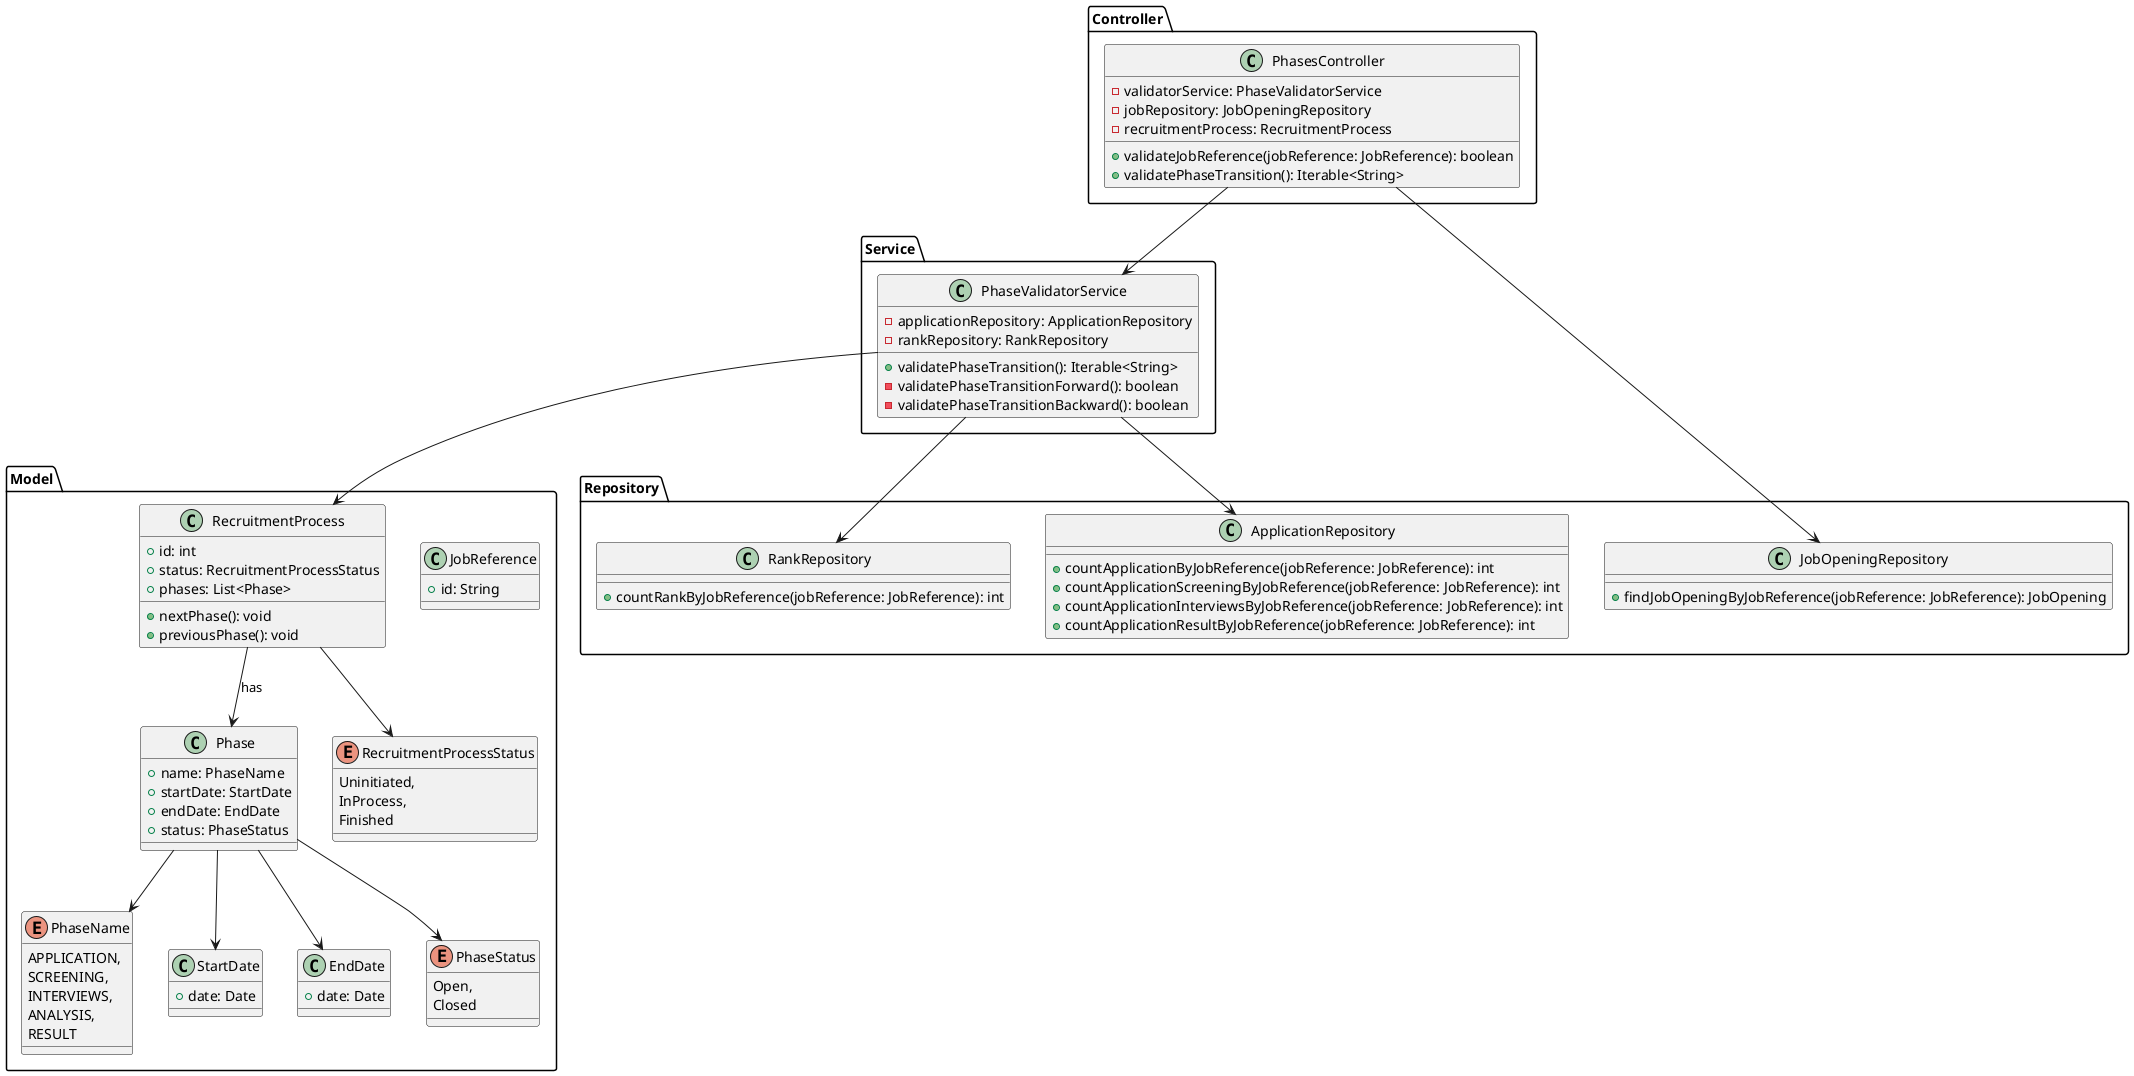 @startuml ClassDiagram

package Controller {
    class PhasesController {
        - validatorService: PhaseValidatorService
        - jobRepository: JobOpeningRepository
        - recruitmentProcess: RecruitmentProcess
        + validateJobReference(jobReference: JobReference): boolean
        + validatePhaseTransition(): Iterable<String>
    }
}

package Service {
    class PhaseValidatorService {
        - applicationRepository: ApplicationRepository
        - rankRepository: RankRepository
        + validatePhaseTransition(): Iterable<String>
        - validatePhaseTransitionForward(): boolean
        - validatePhaseTransitionBackward(): boolean
    }
}

package Repository {
    class JobOpeningRepository {
        + findJobOpeningByJobReference(jobReference: JobReference): JobOpening
    }

    class ApplicationRepository {
        + countApplicationByJobReference(jobReference: JobReference): int
        + countApplicationScreeningByJobReference(jobReference: JobReference): int
        + countApplicationInterviewsByJobReference(jobReference: JobReference): int
        + countApplicationResultByJobReference(jobReference: JobReference): int
    }

    class RankRepository {
        + countRankByJobReference(jobReference: JobReference): int
    }
}

package Model {
    class JobReference {
        +id: String
    }

    class RecruitmentProcess {
        +id: int
        +status: RecruitmentProcessStatus
        +phases: List<Phase>
        + nextPhase(): void
        + previousPhase(): void
    }

    class Phase {
        +name: PhaseName
        +startDate: StartDate
        +endDate: EndDate
        +status: PhaseStatus
    }

    enum PhaseName {
        APPLICATION,
        SCREENING,
        INTERVIEWS,
        ANALYSIS,
        RESULT
    }

    class StartDate {
        +date: Date
    }

    class EndDate {
        +date: Date
    }

    enum PhaseStatus {
        Open,
        Closed
    }

    enum RecruitmentProcessStatus {
        Uninitiated,
        InProcess,
        Finished
    }
}

PhasesController --> PhaseValidatorService
PhasesController --> JobOpeningRepository
PhaseValidatorService --> ApplicationRepository
PhaseValidatorService --> RecruitmentProcess
PhaseValidatorService --> RankRepository
RecruitmentProcess --> Phase : "has"
Phase --> PhaseName
Phase --> StartDate
Phase --> EndDate
Phase --> PhaseStatus
RecruitmentProcess --> RecruitmentProcessStatus

@enduml
